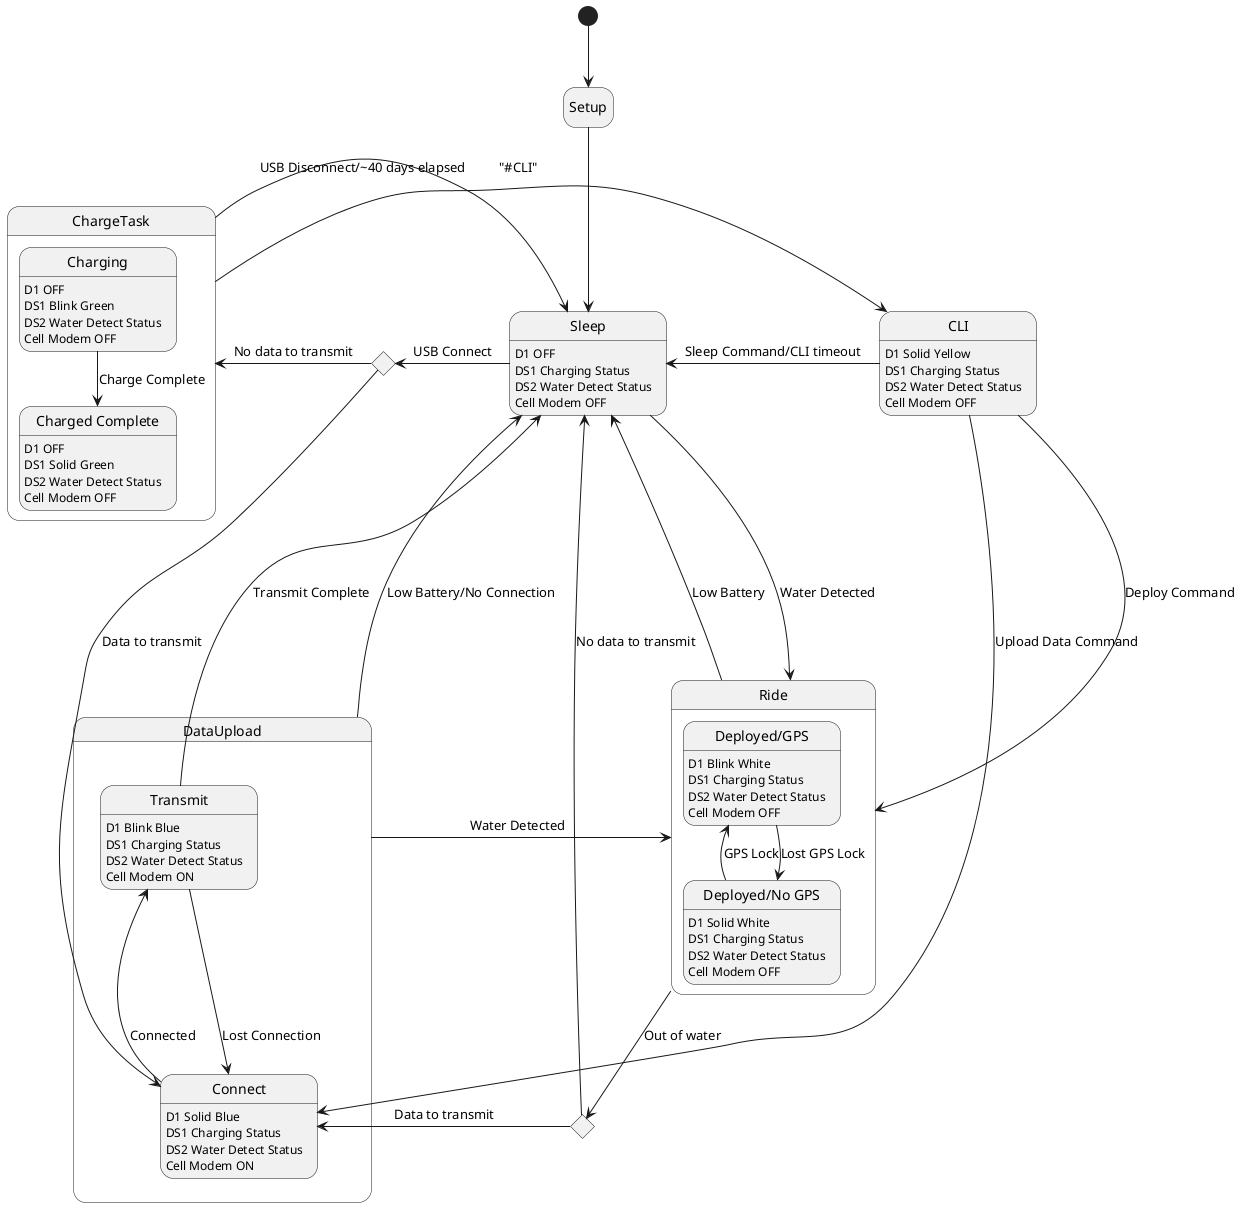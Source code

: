 @startuml Firmware Flowchart
hide empty description

Sleep: D1 OFF
Sleep: DS1 Charging Status
Sleep: DS2 Water Detect Status
Sleep: Cell Modem OFF

state DataUpload {
    Connect: D1 Solid Blue
    Connect: DS1 Charging Status
    Connect: DS2 Water Detect Status
    Connect: Cell Modem ON

    Transmit: D1 Blink Blue
    Transmit: DS1 Charging Status
    Transmit: DS2 Water Detect Status
    Transmit: Cell Modem ON
}

state Ride {
    state "Deployed/No GPS" as deployed_nogps
    deployed_nogps: D1 Solid White
    deployed_nogps: DS1 Charging Status
    deployed_nogps: DS2 Water Detect Status
    deployed_nogps: Cell Modem OFF

    state "Deployed/GPS" as deployed_gps
    deployed_gps: D1 Blink White
    deployed_gps: DS1 Charging Status
    deployed_gps: DS2 Water Detect Status
    deployed_gps: Cell Modem OFF

}


state ChargeTask {
    state "Charged Complete" as charge_complete
    charge_complete: D1 OFF
    charge_complete: DS1 Solid Green
    charge_complete: DS2 Water Detect Status
    charge_complete: Cell Modem OFF

    Charging: D1 OFF
    Charging: DS1 Blink Green
    Charging: DS2 Water Detect Status
    Charging: Cell Modem OFF
}

state "CLI" as CLI
CLI: D1 Solid Yellow
CLI: DS1 Charging Status
CLI: DS2 Water Detect Status
CLI: Cell Modem OFF

state choice1 <<choice>>
state choice2 <<choice>>
[*] -d-> Setup
Setup -d-> Sleep
Sleep -d-> Ride : Water Detected
deployed_nogps -u-> deployed_gps : GPS Lock
deployed_gps -d-> deployed_nogps : Lost GPS Lock
Ride -d-> choice2 : Out of water
choice2 -d-> Connect : Data to transmit
Connect -u-> Transmit : Connected
Transmit -u-> Sleep : Transmit Complete

Sleep -l-> choice1 : USB Connect
choice1 -d-> Connect : Data to transmit
choice1 -l-> ChargeTask : No data to transmit
Charging -d-> charge_complete : Charge Complete
ChargeTask --r--> CLI : "#CLI"
CLI -d--> Connect : Upload Data Command
CLI -d--> Ride : Deploy Command
CLI -l--> Sleep : Sleep Command/CLI timeout
choice2 -u-> Sleep : No data to transmit
DataUpload -u-> Sleep : Low Battery/No Connection
Ride -l-> Sleep : Low Battery
ChargeTask -r-> Sleep : USB Disconnect/~40 days elapsed
DataUpload -r-> Ride : Water Detected
Transmit -d-> Connect : Lost Connection

@enduml
